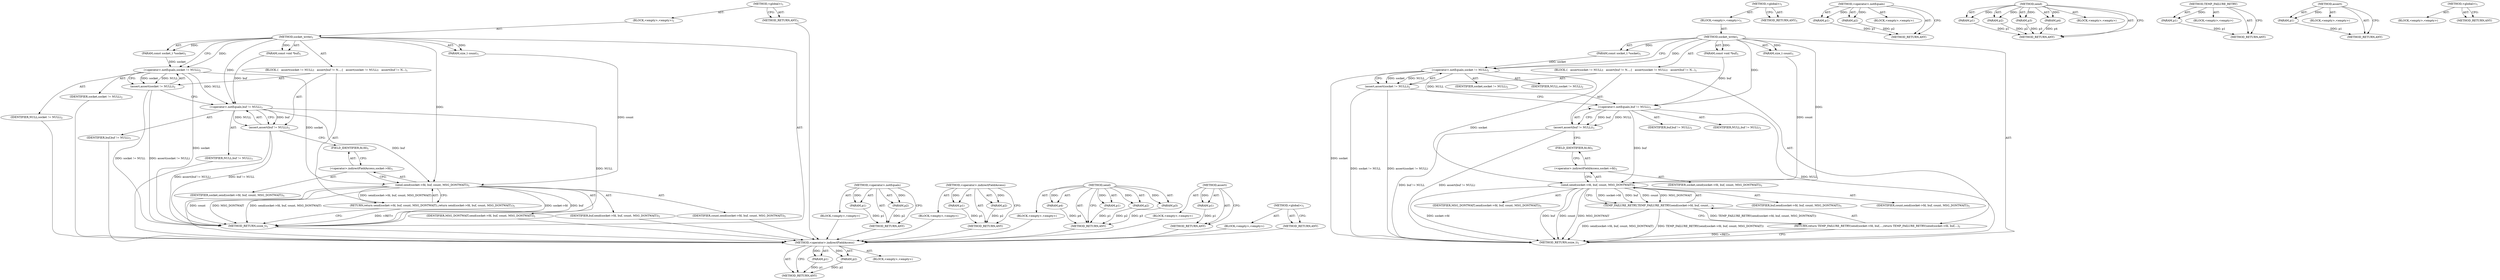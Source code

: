 digraph "&lt;global&gt;" {
vulnerable_6 [label=<(METHOD,&lt;global&gt;)<SUB>1</SUB>>];
vulnerable_7 [label=<(BLOCK,&lt;empty&gt;,&lt;empty&gt;)<SUB>1</SUB>>];
vulnerable_8 [label=<(METHOD,socket_write)<SUB>1</SUB>>];
vulnerable_9 [label=<(PARAM,const socket_t *socket)<SUB>1</SUB>>];
vulnerable_10 [label=<(PARAM,const void *buf)<SUB>1</SUB>>];
vulnerable_11 [label=<(PARAM,size_t count)<SUB>1</SUB>>];
vulnerable_12 [label=<(BLOCK,{
   assert(socket != NULL);
   assert(buf != N...,{
   assert(socket != NULL);
   assert(buf != N...)<SUB>1</SUB>>];
vulnerable_13 [label=<(assert,assert(socket != NULL))<SUB>2</SUB>>];
vulnerable_14 [label=<(&lt;operator&gt;.notEquals,socket != NULL)<SUB>2</SUB>>];
vulnerable_15 [label=<(IDENTIFIER,socket,socket != NULL)<SUB>2</SUB>>];
vulnerable_16 [label=<(IDENTIFIER,NULL,socket != NULL)<SUB>2</SUB>>];
vulnerable_17 [label=<(assert,assert(buf != NULL))<SUB>3</SUB>>];
vulnerable_18 [label=<(&lt;operator&gt;.notEquals,buf != NULL)<SUB>3</SUB>>];
vulnerable_19 [label=<(IDENTIFIER,buf,buf != NULL)<SUB>3</SUB>>];
vulnerable_20 [label=<(IDENTIFIER,NULL,buf != NULL)<SUB>3</SUB>>];
vulnerable_21 [label=<(RETURN,return send(socket-&gt;fd, buf, count, MSG_DONTWAIT);,return send(socket-&gt;fd, buf, count, MSG_DONTWAIT);)<SUB>5</SUB>>];
vulnerable_22 [label=<(send,send(socket-&gt;fd, buf, count, MSG_DONTWAIT))<SUB>5</SUB>>];
vulnerable_23 [label=<(&lt;operator&gt;.indirectFieldAccess,socket-&gt;fd)<SUB>5</SUB>>];
vulnerable_24 [label=<(IDENTIFIER,socket,send(socket-&gt;fd, buf, count, MSG_DONTWAIT))<SUB>5</SUB>>];
vulnerable_25 [label=<(FIELD_IDENTIFIER,fd,fd)<SUB>5</SUB>>];
vulnerable_26 [label=<(IDENTIFIER,buf,send(socket-&gt;fd, buf, count, MSG_DONTWAIT))<SUB>5</SUB>>];
vulnerable_27 [label=<(IDENTIFIER,count,send(socket-&gt;fd, buf, count, MSG_DONTWAIT))<SUB>5</SUB>>];
vulnerable_28 [label=<(IDENTIFIER,MSG_DONTWAIT,send(socket-&gt;fd, buf, count, MSG_DONTWAIT))<SUB>5</SUB>>];
vulnerable_29 [label=<(METHOD_RETURN,ssize_t)<SUB>1</SUB>>];
vulnerable_31 [label=<(METHOD_RETURN,ANY)<SUB>1</SUB>>];
vulnerable_56 [label=<(METHOD,&lt;operator&gt;.notEquals)>];
vulnerable_57 [label=<(PARAM,p1)>];
vulnerable_58 [label=<(PARAM,p2)>];
vulnerable_59 [label=<(BLOCK,&lt;empty&gt;,&lt;empty&gt;)>];
vulnerable_60 [label=<(METHOD_RETURN,ANY)>];
vulnerable_68 [label=<(METHOD,&lt;operator&gt;.indirectFieldAccess)>];
vulnerable_69 [label=<(PARAM,p1)>];
vulnerable_70 [label=<(PARAM,p2)>];
vulnerable_71 [label=<(BLOCK,&lt;empty&gt;,&lt;empty&gt;)>];
vulnerable_72 [label=<(METHOD_RETURN,ANY)>];
vulnerable_61 [label=<(METHOD,send)>];
vulnerable_62 [label=<(PARAM,p1)>];
vulnerable_63 [label=<(PARAM,p2)>];
vulnerable_64 [label=<(PARAM,p3)>];
vulnerable_65 [label=<(PARAM,p4)>];
vulnerable_66 [label=<(BLOCK,&lt;empty&gt;,&lt;empty&gt;)>];
vulnerable_67 [label=<(METHOD_RETURN,ANY)>];
vulnerable_52 [label=<(METHOD,assert)>];
vulnerable_53 [label=<(PARAM,p1)>];
vulnerable_54 [label=<(BLOCK,&lt;empty&gt;,&lt;empty&gt;)>];
vulnerable_55 [label=<(METHOD_RETURN,ANY)>];
vulnerable_46 [label=<(METHOD,&lt;global&gt;)<SUB>1</SUB>>];
vulnerable_47 [label=<(BLOCK,&lt;empty&gt;,&lt;empty&gt;)>];
vulnerable_48 [label=<(METHOD_RETURN,ANY)>];
fixed_73 [label=<(METHOD,&lt;operator&gt;.indirectFieldAccess)>];
fixed_74 [label=<(PARAM,p1)>];
fixed_75 [label=<(PARAM,p2)>];
fixed_76 [label=<(BLOCK,&lt;empty&gt;,&lt;empty&gt;)>];
fixed_77 [label=<(METHOD_RETURN,ANY)>];
fixed_6 [label=<(METHOD,&lt;global&gt;)<SUB>1</SUB>>];
fixed_7 [label=<(BLOCK,&lt;empty&gt;,&lt;empty&gt;)<SUB>1</SUB>>];
fixed_8 [label=<(METHOD,socket_write)<SUB>1</SUB>>];
fixed_9 [label=<(PARAM,const socket_t *socket)<SUB>1</SUB>>];
fixed_10 [label=<(PARAM,const void *buf)<SUB>1</SUB>>];
fixed_11 [label=<(PARAM,size_t count)<SUB>1</SUB>>];
fixed_12 [label=<(BLOCK,{
   assert(socket != NULL);
   assert(buf != N...,{
   assert(socket != NULL);
   assert(buf != N...)<SUB>1</SUB>>];
fixed_13 [label=<(assert,assert(socket != NULL))<SUB>2</SUB>>];
fixed_14 [label=<(&lt;operator&gt;.notEquals,socket != NULL)<SUB>2</SUB>>];
fixed_15 [label=<(IDENTIFIER,socket,socket != NULL)<SUB>2</SUB>>];
fixed_16 [label=<(IDENTIFIER,NULL,socket != NULL)<SUB>2</SUB>>];
fixed_17 [label=<(assert,assert(buf != NULL))<SUB>3</SUB>>];
fixed_18 [label=<(&lt;operator&gt;.notEquals,buf != NULL)<SUB>3</SUB>>];
fixed_19 [label=<(IDENTIFIER,buf,buf != NULL)<SUB>3</SUB>>];
fixed_20 [label=<(IDENTIFIER,NULL,buf != NULL)<SUB>3</SUB>>];
fixed_21 [label=<(RETURN,return TEMP_FAILURE_RETRY(send(socket-&gt;fd, buf,...,return TEMP_FAILURE_RETRY(send(socket-&gt;fd, buf,...)<SUB>5</SUB>>];
fixed_22 [label=<(TEMP_FAILURE_RETRY,TEMP_FAILURE_RETRY(send(socket-&gt;fd, buf, count,...)<SUB>5</SUB>>];
fixed_23 [label=<(send,send(socket-&gt;fd, buf, count, MSG_DONTWAIT))<SUB>5</SUB>>];
fixed_24 [label=<(&lt;operator&gt;.indirectFieldAccess,socket-&gt;fd)<SUB>5</SUB>>];
fixed_25 [label=<(IDENTIFIER,socket,send(socket-&gt;fd, buf, count, MSG_DONTWAIT))<SUB>5</SUB>>];
fixed_26 [label=<(FIELD_IDENTIFIER,fd,fd)<SUB>5</SUB>>];
fixed_27 [label=<(IDENTIFIER,buf,send(socket-&gt;fd, buf, count, MSG_DONTWAIT))<SUB>5</SUB>>];
fixed_28 [label=<(IDENTIFIER,count,send(socket-&gt;fd, buf, count, MSG_DONTWAIT))<SUB>5</SUB>>];
fixed_29 [label=<(IDENTIFIER,MSG_DONTWAIT,send(socket-&gt;fd, buf, count, MSG_DONTWAIT))<SUB>5</SUB>>];
fixed_30 [label=<(METHOD_RETURN,ssize_t)<SUB>1</SUB>>];
fixed_32 [label=<(METHOD_RETURN,ANY)<SUB>1</SUB>>];
fixed_57 [label=<(METHOD,&lt;operator&gt;.notEquals)>];
fixed_58 [label=<(PARAM,p1)>];
fixed_59 [label=<(PARAM,p2)>];
fixed_60 [label=<(BLOCK,&lt;empty&gt;,&lt;empty&gt;)>];
fixed_61 [label=<(METHOD_RETURN,ANY)>];
fixed_66 [label=<(METHOD,send)>];
fixed_67 [label=<(PARAM,p1)>];
fixed_68 [label=<(PARAM,p2)>];
fixed_69 [label=<(PARAM,p3)>];
fixed_70 [label=<(PARAM,p4)>];
fixed_71 [label=<(BLOCK,&lt;empty&gt;,&lt;empty&gt;)>];
fixed_72 [label=<(METHOD_RETURN,ANY)>];
fixed_62 [label=<(METHOD,TEMP_FAILURE_RETRY)>];
fixed_63 [label=<(PARAM,p1)>];
fixed_64 [label=<(BLOCK,&lt;empty&gt;,&lt;empty&gt;)>];
fixed_65 [label=<(METHOD_RETURN,ANY)>];
fixed_53 [label=<(METHOD,assert)>];
fixed_54 [label=<(PARAM,p1)>];
fixed_55 [label=<(BLOCK,&lt;empty&gt;,&lt;empty&gt;)>];
fixed_56 [label=<(METHOD_RETURN,ANY)>];
fixed_47 [label=<(METHOD,&lt;global&gt;)<SUB>1</SUB>>];
fixed_48 [label=<(BLOCK,&lt;empty&gt;,&lt;empty&gt;)>];
fixed_49 [label=<(METHOD_RETURN,ANY)>];
vulnerable_6 -> vulnerable_7  [key=0, label="AST: "];
vulnerable_6 -> vulnerable_31  [key=0, label="AST: "];
vulnerable_6 -> vulnerable_31  [key=1, label="CFG: "];
vulnerable_7 -> vulnerable_8  [key=0, label="AST: "];
vulnerable_8 -> vulnerable_9  [key=0, label="AST: "];
vulnerable_8 -> vulnerable_9  [key=1, label="DDG: "];
vulnerable_8 -> vulnerable_10  [key=0, label="AST: "];
vulnerable_8 -> vulnerable_10  [key=1, label="DDG: "];
vulnerable_8 -> vulnerable_11  [key=0, label="AST: "];
vulnerable_8 -> vulnerable_11  [key=1, label="DDG: "];
vulnerable_8 -> vulnerable_12  [key=0, label="AST: "];
vulnerable_8 -> vulnerable_29  [key=0, label="AST: "];
vulnerable_8 -> vulnerable_14  [key=0, label="CFG: "];
vulnerable_8 -> vulnerable_14  [key=1, label="DDG: "];
vulnerable_8 -> vulnerable_18  [key=0, label="DDG: "];
vulnerable_8 -> vulnerable_22  [key=0, label="DDG: "];
vulnerable_9 -> vulnerable_14  [key=0, label="DDG: socket"];
vulnerable_10 -> vulnerable_18  [key=0, label="DDG: buf"];
vulnerable_11 -> vulnerable_22  [key=0, label="DDG: count"];
vulnerable_12 -> vulnerable_13  [key=0, label="AST: "];
vulnerable_12 -> vulnerable_17  [key=0, label="AST: "];
vulnerable_12 -> vulnerable_21  [key=0, label="AST: "];
vulnerable_13 -> vulnerable_14  [key=0, label="AST: "];
vulnerable_13 -> vulnerable_18  [key=0, label="CFG: "];
vulnerable_13 -> vulnerable_29  [key=0, label="DDG: socket != NULL"];
vulnerable_13 -> vulnerable_29  [key=1, label="DDG: assert(socket != NULL)"];
vulnerable_14 -> vulnerable_15  [key=0, label="AST: "];
vulnerable_14 -> vulnerable_16  [key=0, label="AST: "];
vulnerable_14 -> vulnerable_13  [key=0, label="CFG: "];
vulnerable_14 -> vulnerable_13  [key=1, label="DDG: socket"];
vulnerable_14 -> vulnerable_13  [key=2, label="DDG: NULL"];
vulnerable_14 -> vulnerable_29  [key=0, label="DDG: socket"];
vulnerable_14 -> vulnerable_18  [key=0, label="DDG: NULL"];
vulnerable_14 -> vulnerable_22  [key=0, label="DDG: socket"];
vulnerable_15 -> fixed_73  [key=0];
vulnerable_16 -> fixed_73  [key=0];
vulnerable_17 -> vulnerable_18  [key=0, label="AST: "];
vulnerable_17 -> vulnerable_25  [key=0, label="CFG: "];
vulnerable_17 -> vulnerable_29  [key=0, label="DDG: buf != NULL"];
vulnerable_17 -> vulnerable_29  [key=1, label="DDG: assert(buf != NULL)"];
vulnerable_18 -> vulnerable_19  [key=0, label="AST: "];
vulnerable_18 -> vulnerable_20  [key=0, label="AST: "];
vulnerable_18 -> vulnerable_17  [key=0, label="CFG: "];
vulnerable_18 -> vulnerable_17  [key=1, label="DDG: buf"];
vulnerable_18 -> vulnerable_17  [key=2, label="DDG: NULL"];
vulnerable_18 -> vulnerable_29  [key=0, label="DDG: NULL"];
vulnerable_18 -> vulnerable_22  [key=0, label="DDG: buf"];
vulnerable_19 -> fixed_73  [key=0];
vulnerable_20 -> fixed_73  [key=0];
vulnerable_21 -> vulnerable_22  [key=0, label="AST: "];
vulnerable_21 -> vulnerable_29  [key=0, label="CFG: "];
vulnerable_21 -> vulnerable_29  [key=1, label="DDG: &lt;RET&gt;"];
vulnerable_22 -> vulnerable_23  [key=0, label="AST: "];
vulnerable_22 -> vulnerable_26  [key=0, label="AST: "];
vulnerable_22 -> vulnerable_27  [key=0, label="AST: "];
vulnerable_22 -> vulnerable_28  [key=0, label="AST: "];
vulnerable_22 -> vulnerable_21  [key=0, label="CFG: "];
vulnerable_22 -> vulnerable_21  [key=1, label="DDG: send(socket-&gt;fd, buf, count, MSG_DONTWAIT)"];
vulnerable_22 -> vulnerable_29  [key=0, label="DDG: socket-&gt;fd"];
vulnerable_22 -> vulnerable_29  [key=1, label="DDG: buf"];
vulnerable_22 -> vulnerable_29  [key=2, label="DDG: count"];
vulnerable_22 -> vulnerable_29  [key=3, label="DDG: MSG_DONTWAIT"];
vulnerable_22 -> vulnerable_29  [key=4, label="DDG: send(socket-&gt;fd, buf, count, MSG_DONTWAIT)"];
vulnerable_23 -> vulnerable_24  [key=0, label="AST: "];
vulnerable_23 -> vulnerable_25  [key=0, label="AST: "];
vulnerable_23 -> vulnerable_22  [key=0, label="CFG: "];
vulnerable_24 -> fixed_73  [key=0];
vulnerable_25 -> vulnerable_23  [key=0, label="CFG: "];
vulnerable_26 -> fixed_73  [key=0];
vulnerable_27 -> fixed_73  [key=0];
vulnerable_28 -> fixed_73  [key=0];
vulnerable_29 -> fixed_73  [key=0];
vulnerable_31 -> fixed_73  [key=0];
vulnerable_56 -> vulnerable_57  [key=0, label="AST: "];
vulnerable_56 -> vulnerable_57  [key=1, label="DDG: "];
vulnerable_56 -> vulnerable_59  [key=0, label="AST: "];
vulnerable_56 -> vulnerable_58  [key=0, label="AST: "];
vulnerable_56 -> vulnerable_58  [key=1, label="DDG: "];
vulnerable_56 -> vulnerable_60  [key=0, label="AST: "];
vulnerable_56 -> vulnerable_60  [key=1, label="CFG: "];
vulnerable_57 -> vulnerable_60  [key=0, label="DDG: p1"];
vulnerable_58 -> vulnerable_60  [key=0, label="DDG: p2"];
vulnerable_59 -> fixed_73  [key=0];
vulnerable_60 -> fixed_73  [key=0];
vulnerable_68 -> vulnerable_69  [key=0, label="AST: "];
vulnerable_68 -> vulnerable_69  [key=1, label="DDG: "];
vulnerable_68 -> vulnerable_71  [key=0, label="AST: "];
vulnerable_68 -> vulnerable_70  [key=0, label="AST: "];
vulnerable_68 -> vulnerable_70  [key=1, label="DDG: "];
vulnerable_68 -> vulnerable_72  [key=0, label="AST: "];
vulnerable_68 -> vulnerable_72  [key=1, label="CFG: "];
vulnerable_69 -> vulnerable_72  [key=0, label="DDG: p1"];
vulnerable_70 -> vulnerable_72  [key=0, label="DDG: p2"];
vulnerable_71 -> fixed_73  [key=0];
vulnerable_72 -> fixed_73  [key=0];
vulnerable_61 -> vulnerable_62  [key=0, label="AST: "];
vulnerable_61 -> vulnerable_62  [key=1, label="DDG: "];
vulnerable_61 -> vulnerable_66  [key=0, label="AST: "];
vulnerable_61 -> vulnerable_63  [key=0, label="AST: "];
vulnerable_61 -> vulnerable_63  [key=1, label="DDG: "];
vulnerable_61 -> vulnerable_67  [key=0, label="AST: "];
vulnerable_61 -> vulnerable_67  [key=1, label="CFG: "];
vulnerable_61 -> vulnerable_64  [key=0, label="AST: "];
vulnerable_61 -> vulnerable_64  [key=1, label="DDG: "];
vulnerable_61 -> vulnerable_65  [key=0, label="AST: "];
vulnerable_61 -> vulnerable_65  [key=1, label="DDG: "];
vulnerable_62 -> vulnerable_67  [key=0, label="DDG: p1"];
vulnerable_63 -> vulnerable_67  [key=0, label="DDG: p2"];
vulnerable_64 -> vulnerable_67  [key=0, label="DDG: p3"];
vulnerable_65 -> vulnerable_67  [key=0, label="DDG: p4"];
vulnerable_66 -> fixed_73  [key=0];
vulnerable_67 -> fixed_73  [key=0];
vulnerable_52 -> vulnerable_53  [key=0, label="AST: "];
vulnerable_52 -> vulnerable_53  [key=1, label="DDG: "];
vulnerable_52 -> vulnerable_54  [key=0, label="AST: "];
vulnerable_52 -> vulnerable_55  [key=0, label="AST: "];
vulnerable_52 -> vulnerable_55  [key=1, label="CFG: "];
vulnerable_53 -> vulnerable_55  [key=0, label="DDG: p1"];
vulnerable_54 -> fixed_73  [key=0];
vulnerable_55 -> fixed_73  [key=0];
vulnerable_46 -> vulnerable_47  [key=0, label="AST: "];
vulnerable_46 -> vulnerable_48  [key=0, label="AST: "];
vulnerable_46 -> vulnerable_48  [key=1, label="CFG: "];
vulnerable_47 -> fixed_73  [key=0];
vulnerable_48 -> fixed_73  [key=0];
fixed_73 -> fixed_74  [key=0, label="AST: "];
fixed_73 -> fixed_74  [key=1, label="DDG: "];
fixed_73 -> fixed_76  [key=0, label="AST: "];
fixed_73 -> fixed_75  [key=0, label="AST: "];
fixed_73 -> fixed_75  [key=1, label="DDG: "];
fixed_73 -> fixed_77  [key=0, label="AST: "];
fixed_73 -> fixed_77  [key=1, label="CFG: "];
fixed_74 -> fixed_77  [key=0, label="DDG: p1"];
fixed_75 -> fixed_77  [key=0, label="DDG: p2"];
fixed_6 -> fixed_7  [key=0, label="AST: "];
fixed_6 -> fixed_32  [key=0, label="AST: "];
fixed_6 -> fixed_32  [key=1, label="CFG: "];
fixed_7 -> fixed_8  [key=0, label="AST: "];
fixed_8 -> fixed_9  [key=0, label="AST: "];
fixed_8 -> fixed_9  [key=1, label="DDG: "];
fixed_8 -> fixed_10  [key=0, label="AST: "];
fixed_8 -> fixed_10  [key=1, label="DDG: "];
fixed_8 -> fixed_11  [key=0, label="AST: "];
fixed_8 -> fixed_11  [key=1, label="DDG: "];
fixed_8 -> fixed_12  [key=0, label="AST: "];
fixed_8 -> fixed_30  [key=0, label="AST: "];
fixed_8 -> fixed_14  [key=0, label="CFG: "];
fixed_8 -> fixed_14  [key=1, label="DDG: "];
fixed_8 -> fixed_18  [key=0, label="DDG: "];
fixed_8 -> fixed_23  [key=0, label="DDG: "];
fixed_9 -> fixed_14  [key=0, label="DDG: socket"];
fixed_10 -> fixed_18  [key=0, label="DDG: buf"];
fixed_11 -> fixed_23  [key=0, label="DDG: count"];
fixed_12 -> fixed_13  [key=0, label="AST: "];
fixed_12 -> fixed_17  [key=0, label="AST: "];
fixed_12 -> fixed_21  [key=0, label="AST: "];
fixed_13 -> fixed_14  [key=0, label="AST: "];
fixed_13 -> fixed_18  [key=0, label="CFG: "];
fixed_13 -> fixed_30  [key=0, label="DDG: socket != NULL"];
fixed_13 -> fixed_30  [key=1, label="DDG: assert(socket != NULL)"];
fixed_14 -> fixed_15  [key=0, label="AST: "];
fixed_14 -> fixed_16  [key=0, label="AST: "];
fixed_14 -> fixed_13  [key=0, label="CFG: "];
fixed_14 -> fixed_13  [key=1, label="DDG: socket"];
fixed_14 -> fixed_13  [key=2, label="DDG: NULL"];
fixed_14 -> fixed_30  [key=0, label="DDG: socket"];
fixed_14 -> fixed_18  [key=0, label="DDG: NULL"];
fixed_14 -> fixed_23  [key=0, label="DDG: socket"];
fixed_17 -> fixed_18  [key=0, label="AST: "];
fixed_17 -> fixed_26  [key=0, label="CFG: "];
fixed_17 -> fixed_30  [key=0, label="DDG: buf != NULL"];
fixed_17 -> fixed_30  [key=1, label="DDG: assert(buf != NULL)"];
fixed_18 -> fixed_19  [key=0, label="AST: "];
fixed_18 -> fixed_20  [key=0, label="AST: "];
fixed_18 -> fixed_17  [key=0, label="CFG: "];
fixed_18 -> fixed_17  [key=1, label="DDG: buf"];
fixed_18 -> fixed_17  [key=2, label="DDG: NULL"];
fixed_18 -> fixed_30  [key=0, label="DDG: NULL"];
fixed_18 -> fixed_23  [key=0, label="DDG: buf"];
fixed_21 -> fixed_22  [key=0, label="AST: "];
fixed_21 -> fixed_30  [key=0, label="CFG: "];
fixed_21 -> fixed_30  [key=1, label="DDG: &lt;RET&gt;"];
fixed_22 -> fixed_23  [key=0, label="AST: "];
fixed_22 -> fixed_21  [key=0, label="CFG: "];
fixed_22 -> fixed_21  [key=1, label="DDG: TEMP_FAILURE_RETRY(send(socket-&gt;fd, buf, count, MSG_DONTWAIT))"];
fixed_22 -> fixed_30  [key=0, label="DDG: send(socket-&gt;fd, buf, count, MSG_DONTWAIT)"];
fixed_22 -> fixed_30  [key=1, label="DDG: TEMP_FAILURE_RETRY(send(socket-&gt;fd, buf, count, MSG_DONTWAIT))"];
fixed_23 -> fixed_24  [key=0, label="AST: "];
fixed_23 -> fixed_27  [key=0, label="AST: "];
fixed_23 -> fixed_28  [key=0, label="AST: "];
fixed_23 -> fixed_29  [key=0, label="AST: "];
fixed_23 -> fixed_22  [key=0, label="CFG: "];
fixed_23 -> fixed_22  [key=1, label="DDG: socket-&gt;fd"];
fixed_23 -> fixed_22  [key=2, label="DDG: buf"];
fixed_23 -> fixed_22  [key=3, label="DDG: count"];
fixed_23 -> fixed_22  [key=4, label="DDG: MSG_DONTWAIT"];
fixed_23 -> fixed_30  [key=0, label="DDG: socket-&gt;fd"];
fixed_23 -> fixed_30  [key=1, label="DDG: buf"];
fixed_23 -> fixed_30  [key=2, label="DDG: count"];
fixed_23 -> fixed_30  [key=3, label="DDG: MSG_DONTWAIT"];
fixed_24 -> fixed_25  [key=0, label="AST: "];
fixed_24 -> fixed_26  [key=0, label="AST: "];
fixed_24 -> fixed_23  [key=0, label="CFG: "];
fixed_26 -> fixed_24  [key=0, label="CFG: "];
fixed_57 -> fixed_58  [key=0, label="AST: "];
fixed_57 -> fixed_58  [key=1, label="DDG: "];
fixed_57 -> fixed_60  [key=0, label="AST: "];
fixed_57 -> fixed_59  [key=0, label="AST: "];
fixed_57 -> fixed_59  [key=1, label="DDG: "];
fixed_57 -> fixed_61  [key=0, label="AST: "];
fixed_57 -> fixed_61  [key=1, label="CFG: "];
fixed_58 -> fixed_61  [key=0, label="DDG: p1"];
fixed_59 -> fixed_61  [key=0, label="DDG: p2"];
fixed_66 -> fixed_67  [key=0, label="AST: "];
fixed_66 -> fixed_67  [key=1, label="DDG: "];
fixed_66 -> fixed_71  [key=0, label="AST: "];
fixed_66 -> fixed_68  [key=0, label="AST: "];
fixed_66 -> fixed_68  [key=1, label="DDG: "];
fixed_66 -> fixed_72  [key=0, label="AST: "];
fixed_66 -> fixed_72  [key=1, label="CFG: "];
fixed_66 -> fixed_69  [key=0, label="AST: "];
fixed_66 -> fixed_69  [key=1, label="DDG: "];
fixed_66 -> fixed_70  [key=0, label="AST: "];
fixed_66 -> fixed_70  [key=1, label="DDG: "];
fixed_67 -> fixed_72  [key=0, label="DDG: p1"];
fixed_68 -> fixed_72  [key=0, label="DDG: p2"];
fixed_69 -> fixed_72  [key=0, label="DDG: p3"];
fixed_70 -> fixed_72  [key=0, label="DDG: p4"];
fixed_62 -> fixed_63  [key=0, label="AST: "];
fixed_62 -> fixed_63  [key=1, label="DDG: "];
fixed_62 -> fixed_64  [key=0, label="AST: "];
fixed_62 -> fixed_65  [key=0, label="AST: "];
fixed_62 -> fixed_65  [key=1, label="CFG: "];
fixed_63 -> fixed_65  [key=0, label="DDG: p1"];
fixed_53 -> fixed_54  [key=0, label="AST: "];
fixed_53 -> fixed_54  [key=1, label="DDG: "];
fixed_53 -> fixed_55  [key=0, label="AST: "];
fixed_53 -> fixed_56  [key=0, label="AST: "];
fixed_53 -> fixed_56  [key=1, label="CFG: "];
fixed_54 -> fixed_56  [key=0, label="DDG: p1"];
fixed_47 -> fixed_48  [key=0, label="AST: "];
fixed_47 -> fixed_49  [key=0, label="AST: "];
fixed_47 -> fixed_49  [key=1, label="CFG: "];
}
